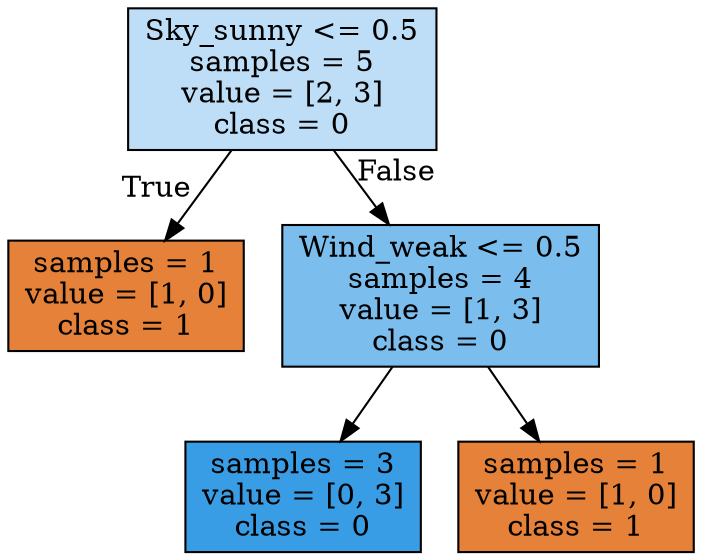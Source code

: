 digraph Tree {
node [shape=box, style="filled", color="black"] ;
0 [label="Sky_sunny <= 0.5\nsamples = 5\nvalue = [2, 3]\nclass = 0", fillcolor="#399de555"] ;
1 [label="samples = 1\nvalue = [1, 0]\nclass = 1", fillcolor="#e58139ff"] ;
0 -> 1 [labeldistance=2.5, labelangle=45, headlabel="True"] ;
2 [label="Wind_weak <= 0.5\nsamples = 4\nvalue = [1, 3]\nclass = 0", fillcolor="#399de5aa"] ;
0 -> 2 [labeldistance=2.5, labelangle=-45, headlabel="False"] ;
3 [label="samples = 3\nvalue = [0, 3]\nclass = 0", fillcolor="#399de5ff"] ;
2 -> 3 ;
4 [label="samples = 1\nvalue = [1, 0]\nclass = 1", fillcolor="#e58139ff"] ;
2 -> 4 ;
}